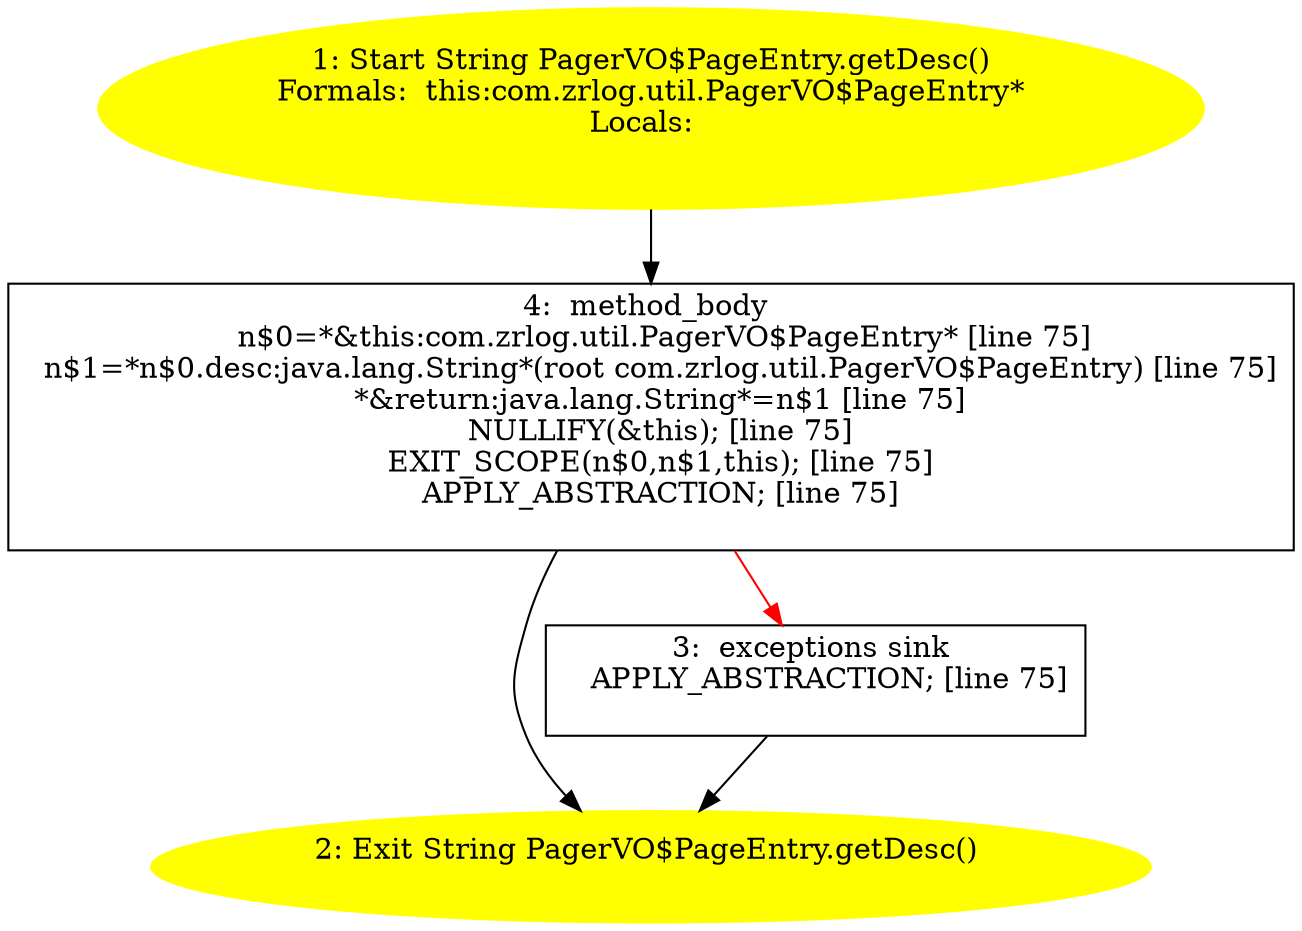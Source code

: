 /* @generated */
digraph cfg {
"com.zrlog.util.PagerVO$PageEntry.getDesc():java.lang.String.558517bfb9726a93fbe35c1c4c51839c_1" [label="1: Start String PagerVO$PageEntry.getDesc()\nFormals:  this:com.zrlog.util.PagerVO$PageEntry*\nLocals:  \n  " color=yellow style=filled]
	

	 "com.zrlog.util.PagerVO$PageEntry.getDesc():java.lang.String.558517bfb9726a93fbe35c1c4c51839c_1" -> "com.zrlog.util.PagerVO$PageEntry.getDesc():java.lang.String.558517bfb9726a93fbe35c1c4c51839c_4" ;
"com.zrlog.util.PagerVO$PageEntry.getDesc():java.lang.String.558517bfb9726a93fbe35c1c4c51839c_2" [label="2: Exit String PagerVO$PageEntry.getDesc() \n  " color=yellow style=filled]
	

"com.zrlog.util.PagerVO$PageEntry.getDesc():java.lang.String.558517bfb9726a93fbe35c1c4c51839c_3" [label="3:  exceptions sink \n   APPLY_ABSTRACTION; [line 75]\n " shape="box"]
	

	 "com.zrlog.util.PagerVO$PageEntry.getDesc():java.lang.String.558517bfb9726a93fbe35c1c4c51839c_3" -> "com.zrlog.util.PagerVO$PageEntry.getDesc():java.lang.String.558517bfb9726a93fbe35c1c4c51839c_2" ;
"com.zrlog.util.PagerVO$PageEntry.getDesc():java.lang.String.558517bfb9726a93fbe35c1c4c51839c_4" [label="4:  method_body \n   n$0=*&this:com.zrlog.util.PagerVO$PageEntry* [line 75]\n  n$1=*n$0.desc:java.lang.String*(root com.zrlog.util.PagerVO$PageEntry) [line 75]\n  *&return:java.lang.String*=n$1 [line 75]\n  NULLIFY(&this); [line 75]\n  EXIT_SCOPE(n$0,n$1,this); [line 75]\n  APPLY_ABSTRACTION; [line 75]\n " shape="box"]
	

	 "com.zrlog.util.PagerVO$PageEntry.getDesc():java.lang.String.558517bfb9726a93fbe35c1c4c51839c_4" -> "com.zrlog.util.PagerVO$PageEntry.getDesc():java.lang.String.558517bfb9726a93fbe35c1c4c51839c_2" ;
	 "com.zrlog.util.PagerVO$PageEntry.getDesc():java.lang.String.558517bfb9726a93fbe35c1c4c51839c_4" -> "com.zrlog.util.PagerVO$PageEntry.getDesc():java.lang.String.558517bfb9726a93fbe35c1c4c51839c_3" [color="red" ];
}
